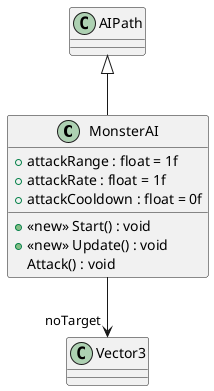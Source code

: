 @startuml
class MonsterAI {
    + attackRange : float = 1f
    + attackRate : float = 1f
    + attackCooldown : float = 0f
    + <<new>> Start() : void
    + <<new>> Update() : void
    Attack() : void
}
AIPath <|-- MonsterAI
MonsterAI --> "noTarget" Vector3
@enduml
